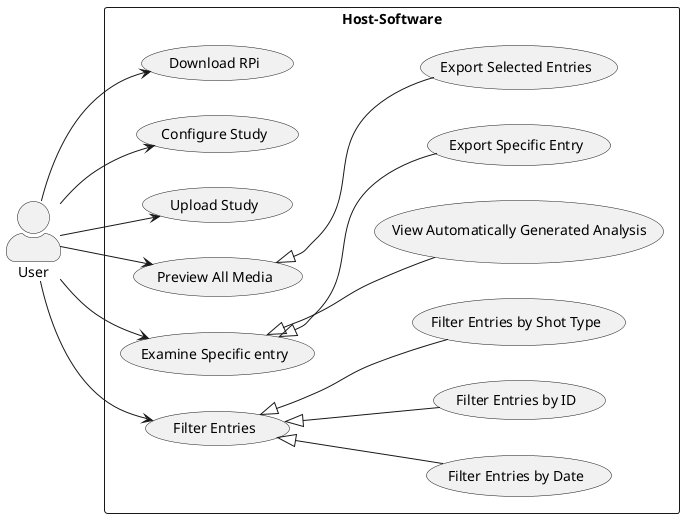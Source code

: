 @startuml
skinparam actorStyle awesome
left to right direction
actor User as Use
rectangle Host-Software {
	usecase "Download RPi" as UC1
	usecase "Configure Study" as UC2
	usecase "Upload Study" as  UC3
	usecase "Preview All Media" as UC4
	usecase "Export Selected Entries" as UC4.1
	usecase "Examine Specific entry" as UC5
	usecase "View Automatically Generated Analysis" as UC5.1
	usecase "Export Specific Entry" as UC5.2
	usecase "Filter Entries" as UC6
	usecase "Filter Entries by Date" as UC6.1
	usecase "Filter Entries by ID" as UC6.2
	usecase "Filter Entries by Shot Type" as UC6.3
}

Use --> UC1
Use --> UC2
Use --> UC3
Use --> UC4
Use --> UC5
Use --> UC6
UC4 <|-- UC4.1
UC5 <|-- UC5.1
UC5 <|-- UC5.2
UC6 <|-- UC6.1
UC6 <|-- UC6.2
UC6 <|-- UC6.3

@enduml
